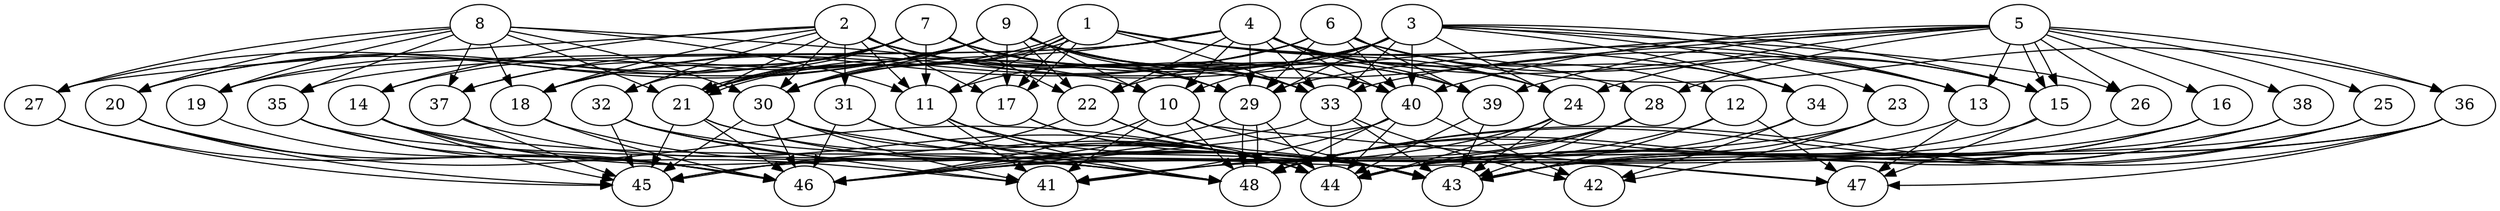 // DAG (tier=3-complex, mode=compute, n=48, ccr=0.456, fat=0.764, density=0.681, regular=0.340, jump=0.323, mindata=1048576, maxdata=16777216)
// DAG automatically generated by daggen at Sun Aug 24 16:33:35 2025
// /home/ermia/Project/Environments/daggen/bin/daggen --dot --ccr 0.456 --fat 0.764 --regular 0.340 --density 0.681 --jump 0.323 --mindata 1048576 --maxdata 16777216 -n 48 
digraph G {
  1 [size="3694637509558562455552", alpha="0.10", expect_size="1847318754779281227776"]
  1 -> 11 [size ="1911926577692672"]
  1 -> 13 [size ="1911926577692672"]
  1 -> 17 [size ="1911926577692672"]
  1 -> 17 [size ="1911926577692672"]
  1 -> 21 [size ="1911926577692672"]
  1 -> 21 [size ="1911926577692672"]
  1 -> 24 [size ="1911926577692672"]
  1 -> 28 [size ="1911926577692672"]
  1 -> 30 [size ="1911926577692672"]
  1 -> 33 [size ="1911926577692672"]
  2 [size="1185802191868902400", alpha="0.07", expect_size="592901095934451200"]
  2 -> 11 [size ="923083263180800"]
  2 -> 14 [size ="923083263180800"]
  2 -> 17 [size ="923083263180800"]
  2 -> 18 [size ="923083263180800"]
  2 -> 21 [size ="923083263180800"]
  2 -> 27 [size ="923083263180800"]
  2 -> 29 [size ="923083263180800"]
  2 -> 30 [size ="923083263180800"]
  2 -> 31 [size ="923083263180800"]
  2 -> 32 [size ="923083263180800"]
  2 -> 33 [size ="923083263180800"]
  2 -> 34 [size ="923083263180800"]
  2 -> 40 [size ="923083263180800"]
  3 [size="655485811084613760", alpha="0.12", expect_size="327742905542306880"]
  3 -> 10 [size ="539289549012992"]
  3 -> 13 [size ="539289549012992"]
  3 -> 15 [size ="539289549012992"]
  3 -> 18 [size ="539289549012992"]
  3 -> 21 [size ="539289549012992"]
  3 -> 22 [size ="539289549012992"]
  3 -> 23 [size ="539289549012992"]
  3 -> 24 [size ="539289549012992"]
  3 -> 26 [size ="539289549012992"]
  3 -> 29 [size ="539289549012992"]
  3 -> 30 [size ="539289549012992"]
  3 -> 33 [size ="539289549012992"]
  3 -> 34 [size ="539289549012992"]
  3 -> 40 [size ="539289549012992"]
  4 [size="9448673139164246", alpha="0.11", expect_size="4724336569582123"]
  4 -> 10 [size ="392351310675968"]
  4 -> 12 [size ="392351310675968"]
  4 -> 15 [size ="392351310675968"]
  4 -> 19 [size ="392351310675968"]
  4 -> 22 [size ="392351310675968"]
  4 -> 24 [size ="392351310675968"]
  4 -> 29 [size ="392351310675968"]
  4 -> 30 [size ="392351310675968"]
  4 -> 33 [size ="392351310675968"]
  4 -> 35 [size ="392351310675968"]
  4 -> 39 [size ="392351310675968"]
  4 -> 40 [size ="392351310675968"]
  5 [size="1051145804485186560", alpha="0.09", expect_size="525572902242593280"]
  5 -> 13 [size ="720546396372992"]
  5 -> 15 [size ="720546396372992"]
  5 -> 15 [size ="720546396372992"]
  5 -> 16 [size ="720546396372992"]
  5 -> 24 [size ="720546396372992"]
  5 -> 25 [size ="720546396372992"]
  5 -> 26 [size ="720546396372992"]
  5 -> 28 [size ="720546396372992"]
  5 -> 29 [size ="720546396372992"]
  5 -> 33 [size ="720546396372992"]
  5 -> 36 [size ="720546396372992"]
  5 -> 38 [size ="720546396372992"]
  5 -> 39 [size ="720546396372992"]
  5 -> 40 [size ="720546396372992"]
  6 [size="596039351176245248", alpha="0.01", expect_size="298019675588122624"]
  6 -> 11 [size ="447151402385408"]
  6 -> 15 [size ="447151402385408"]
  6 -> 18 [size ="447151402385408"]
  6 -> 29 [size ="447151402385408"]
  6 -> 34 [size ="447151402385408"]
  6 -> 36 [size ="447151402385408"]
  6 -> 37 [size ="447151402385408"]
  6 -> 39 [size ="447151402385408"]
  6 -> 40 [size ="447151402385408"]
  7 [size="20173929364779136", alpha="0.05", expect_size="10086964682389568"]
  7 -> 11 [size ="1545174748495872"]
  7 -> 18 [size ="1545174748495872"]
  7 -> 19 [size ="1545174748495872"]
  7 -> 20 [size ="1545174748495872"]
  7 -> 21 [size ="1545174748495872"]
  7 -> 22 [size ="1545174748495872"]
  7 -> 29 [size ="1545174748495872"]
  7 -> 32 [size ="1545174748495872"]
  7 -> 33 [size ="1545174748495872"]
  7 -> 39 [size ="1545174748495872"]
  7 -> 40 [size ="1545174748495872"]
  8 [size="215864693987735168", alpha="0.02", expect_size="107932346993867584"]
  8 -> 10 [size ="146779576205312"]
  8 -> 11 [size ="146779576205312"]
  8 -> 18 [size ="146779576205312"]
  8 -> 19 [size ="146779576205312"]
  8 -> 20 [size ="146779576205312"]
  8 -> 21 [size ="146779576205312"]
  8 -> 27 [size ="146779576205312"]
  8 -> 30 [size ="146779576205312"]
  8 -> 35 [size ="146779576205312"]
  8 -> 37 [size ="146779576205312"]
  9 [size="2551279090990596489216", alpha="0.08", expect_size="1275639545495298244608"]
  9 -> 10 [size ="1493695136268288"]
  9 -> 13 [size ="1493695136268288"]
  9 -> 14 [size ="1493695136268288"]
  9 -> 17 [size ="1493695136268288"]
  9 -> 20 [size ="1493695136268288"]
  9 -> 21 [size ="1493695136268288"]
  9 -> 22 [size ="1493695136268288"]
  9 -> 24 [size ="1493695136268288"]
  9 -> 27 [size ="1493695136268288"]
  9 -> 29 [size ="1493695136268288"]
  9 -> 30 [size ="1493695136268288"]
  9 -> 33 [size ="1493695136268288"]
  9 -> 37 [size ="1493695136268288"]
  9 -> 39 [size ="1493695136268288"]
  10 [size="32763449615675432", alpha="0.05", expect_size="16381724807837716"]
  10 -> 41 [size ="1439349245739008"]
  10 -> 43 [size ="1439349245739008"]
  10 -> 46 [size ="1439349245739008"]
  10 -> 47 [size ="1439349245739008"]
  10 -> 48 [size ="1439349245739008"]
  11 [size="51291505860341248", alpha="0.19", expect_size="25645752930170624"]
  11 -> 41 [size ="861832969453568"]
  11 -> 43 [size ="861832969453568"]
  11 -> 44 [size ="861832969453568"]
  11 -> 48 [size ="861832969453568"]
  12 [size="4456190902923344", alpha="0.15", expect_size="2228095451461672"]
  12 -> 43 [size ="148257036566528"]
  12 -> 46 [size ="148257036566528"]
  12 -> 47 [size ="148257036566528"]
  13 [size="59405960671026600", alpha="0.04", expect_size="29702980335513300"]
  13 -> 47 [size ="1531316239597568"]
  13 -> 48 [size ="1531316239597568"]
  14 [size="93336380487088576", alpha="0.15", expect_size="46668190243544288"]
  14 -> 43 [size ="1959071519342592"]
  14 -> 45 [size ="1959071519342592"]
  14 -> 46 [size ="1959071519342592"]
  14 -> 48 [size ="1959071519342592"]
  15 [size="2517018865640455274496", alpha="0.00", expect_size="1258509432820227637248"]
  15 -> 47 [size ="1480292825038848"]
  15 -> 48 [size ="1480292825038848"]
  16 [size="6434785033460479", alpha="0.20", expect_size="3217392516730239"]
  16 -> 43 [size ="130353633165312"]
  16 -> 44 [size ="130353633165312"]
  16 -> 45 [size ="130353633165312"]
  17 [size="256593163329545760", alpha="0.19", expect_size="128296581664772880"]
  17 -> 43 [size ="117085640327168"]
  17 -> 44 [size ="117085640327168"]
  18 [size="9120525133873280", alpha="0.12", expect_size="4560262566936640"]
  18 -> 46 [size ="13381247434752"]
  18 -> 48 [size ="13381247434752"]
  19 [size="399285249044117", alpha="0.06", expect_size="199642624522058"]
  19 -> 46 [size ="40711667843072"]
  20 [size="286372573740330272", alpha="0.05", expect_size="143186286870165136"]
  20 -> 44 [size ="480581347442688"]
  20 -> 45 [size ="480581347442688"]
  20 -> 46 [size ="480581347442688"]
  21 [size="965458150049331840", alpha="0.11", expect_size="482729075024665920"]
  21 -> 43 [size ="986799908323328"]
  21 -> 44 [size ="986799908323328"]
  21 -> 45 [size ="986799908323328"]
  21 -> 46 [size ="986799908323328"]
  22 [size="3949154999678317625344", alpha="0.15", expect_size="1974577499839158812672"]
  22 -> 43 [size ="1998754433466368"]
  22 -> 44 [size ="1998754433466368"]
  22 -> 45 [size ="1998754433466368"]
  23 [size="14552402037005096", alpha="0.13", expect_size="7276201018502548"]
  23 -> 42 [size ="585014819422208"]
  23 -> 43 [size ="585014819422208"]
  23 -> 46 [size ="585014819422208"]
  24 [size="4718908562712035328", alpha="0.04", expect_size="2359454281356017664"]
  24 -> 43 [size ="22507004362752"]
  24 -> 44 [size ="22507004362752"]
  24 -> 46 [size ="22507004362752"]
  25 [size="1249037540932884365312", alpha="0.13", expect_size="624518770466442182656"]
  25 -> 43 [size ="927841189363712"]
  25 -> 44 [size ="927841189363712"]
  25 -> 48 [size ="927841189363712"]
  26 [size="5020872947781191", alpha="0.06", expect_size="2510436473890595"]
  26 -> 45 [size ="170247009075200"]
  27 [size="24942644398810764", alpha="0.17", expect_size="12471322199405382"]
  27 -> 45 [size ="461099937824768"]
  27 -> 46 [size ="461099937824768"]
  28 [size="3847385583949260288", alpha="0.11", expect_size="1923692791974630144"]
  28 -> 41 [size ="1898273614856192"]
  28 -> 43 [size ="1898273614856192"]
  28 -> 44 [size ="1898273614856192"]
  28 -> 48 [size ="1898273614856192"]
  29 [size="2952033460441051037696", alpha="0.16", expect_size="1476016730220525518848"]
  29 -> 44 [size ="1646281776693248"]
  29 -> 46 [size ="1646281776693248"]
  29 -> 48 [size ="1646281776693248"]
  29 -> 48 [size ="1646281776693248"]
  30 [size="348259028408819648", alpha="0.15", expect_size="174129514204409824"]
  30 -> 41 [size ="241181237706752"]
  30 -> 44 [size ="241181237706752"]
  30 -> 45 [size ="241181237706752"]
  30 -> 46 [size ="241181237706752"]
  30 -> 48 [size ="241181237706752"]
  31 [size="1353189160239765248", alpha="0.15", expect_size="676594580119882624"]
  31 -> 43 [size ="1269731659087872"]
  31 -> 44 [size ="1269731659087872"]
  31 -> 46 [size ="1269731659087872"]
  31 -> 48 [size ="1269731659087872"]
  32 [size="28129966688305152000", alpha="0.15", expect_size="14064983344152576000"]
  32 -> 41 [size ="73995072307200"]
  32 -> 43 [size ="73995072307200"]
  32 -> 45 [size ="73995072307200"]
  32 -> 47 [size ="73995072307200"]
  33 [size="1712885268205382", alpha="0.08", expect_size="856442634102691"]
  33 -> 42 [size ="97658026852352"]
  33 -> 43 [size ="97658026852352"]
  33 -> 44 [size ="97658026852352"]
  33 -> 46 [size ="97658026852352"]
  34 [size="1514813634176512512", alpha="0.19", expect_size="757406817088256256"]
  34 -> 42 [size ="762660572364800"]
  34 -> 44 [size ="762660572364800"]
  35 [size="12015836146649524", alpha="0.07", expect_size="6007918073324762"]
  35 -> 41 [size ="516137091596288"]
  35 -> 46 [size ="516137091596288"]
  35 -> 48 [size ="516137091596288"]
  36 [size="4991341715963791360", alpha="0.15", expect_size="2495670857981895680"]
  36 -> 43 [size ="1803334663012352"]
  36 -> 44 [size ="1803334663012352"]
  36 -> 47 [size ="1803334663012352"]
  36 -> 48 [size ="1803334663012352"]
  37 [size="220489071935276864", alpha="0.14", expect_size="110244535967638432"]
  37 -> 44 [size ="499947615027200"]
  37 -> 45 [size ="499947615027200"]
  38 [size="574867766113206272000", alpha="0.04", expect_size="287433883056603136000"]
  38 -> 41 [size ="553097835315200"]
  38 -> 43 [size ="553097835315200"]
  38 -> 44 [size ="553097835315200"]
  39 [size="692265860120251264", alpha="0.08", expect_size="346132930060125632"]
  39 -> 43 [size ="262878875615232"]
  39 -> 44 [size ="262878875615232"]
  40 [size="4592149010168447762432", alpha="0.03", expect_size="2296074505084223881216"]
  40 -> 41 [size ="2210212182228992"]
  40 -> 42 [size ="2210212182228992"]
  40 -> 44 [size ="2210212182228992"]
  40 -> 46 [size ="2210212182228992"]
  40 -> 48 [size ="2210212182228992"]
  41 [size="130223336860731552", alpha="0.14", expect_size="65111668430365776"]
  42 [size="50683233533224288256", alpha="0.12", expect_size="25341616766612144128"]
  43 [size="954889922047936768", alpha="0.07", expect_size="477444961023968384"]
  44 [size="307435351483040661504", alpha="0.16", expect_size="153717675741520330752"]
  45 [size="3851427126167033856", alpha="0.07", expect_size="1925713563083516928"]
  46 [size="66877692189416312", alpha="0.19", expect_size="33438846094708156"]
  47 [size="3350175707058452992", alpha="0.18", expect_size="1675087853529226496"]
  48 [size="24599043312089700", alpha="0.13", expect_size="12299521656044850"]
}